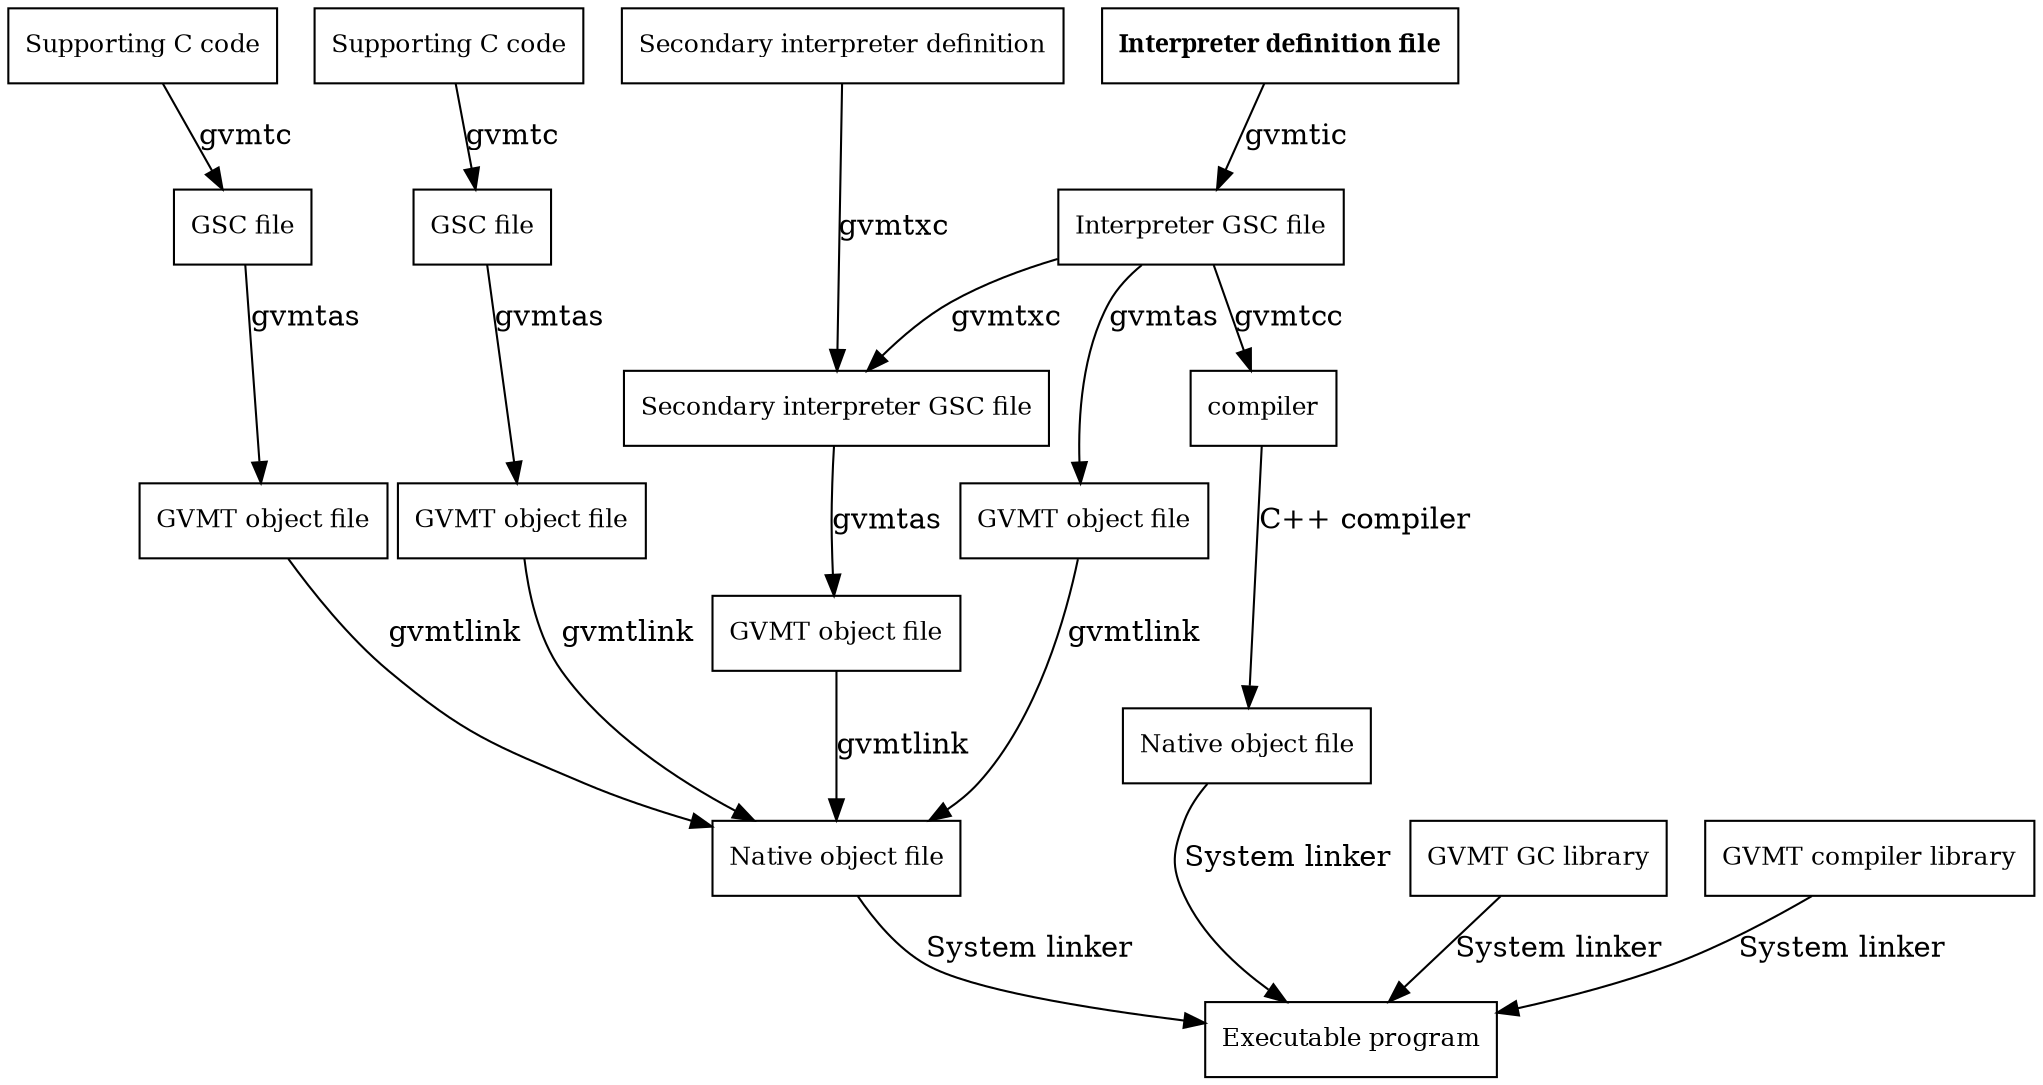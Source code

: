 digraph g {
    graph [
    rankdir = "TB"
    ];
    node [
    fontsize = "12"
    shape = "rectangle"
    ];
    edge [
    ];
    
    secondary_def [
        label = "Secondary interpreter definition"
        shape = "rectangle"
    ]
    
    int_def [
        fontname = "bold"
        label = "Interpreter definition file"
        shape = "rectangle"
    ]

    int_gsc [
        label = "Interpreter GSC file"
        shape = "rectangle"
    ]

    secondary_gsc [
        label = "Secondary interpreter GSC file"
        shape = "rectangle"
    ]
    
    support_c1 [
        label = "Supporting C code"
        shape = "rectangle"
    ]
    
    support_c2 [
        label = "Supporting C code"
        shape = "rectangle"
    ]
    
    "support_gsc2" [
        label = "GSC file"
        shape = "rectangle"
    ]
    
    "support_gsc1" [
        label = "GSC file"
        shape = "rectangle"
    ]
    
    "gso1" [
        label = "GVMT object file"
        shape = "rectangle"
    ]
    
    "gso2" [
        label = "GVMT object file"
        shape = "rectangle"
    ]
    
    "gsoi" [
        label = "GVMT object file"
        shape = "rectangle"
    ]
    
    "gsos" [
        label = "GVMT object file"
        shape = "rectangle"
    ]
    
    "obj" [
       label = "Native object file"
       shape = "rectangle"
    ]
    
    "obj2" [
       label = "Native object file"
       shape = "rectangle"
    ]
    
    gc_lib [
       label = "GVMT GC library"
       shape = "rectangle"
    ]
    
    comp_lib [
       label = "GVMT compiler library"
       shape = "rectangle"
    ]

     exe [
       label = "Executable program"
       shape = "rectangle"
    ]
   
    {rank=same; int_def support_c1 support_c2 secondary_def }
    int_def -> int_gsc [ label = "gvmtic" ]   
    int_gsc -> compiler [ label = "gvmtcc" ]
    secondary_def -> secondary_gsc [ label = "gvmtxc" ]
    int_gsc -> secondary_gsc [ label = "gvmtxc" ]
    support_c1 -> support_gsc1  [ label = "gvmtc" ]
    support_c2 -> support_gsc2  [ label = "gvmtc" ]
    support_gsc1 -> gso1  [ label = "gvmtas" ]
    support_gsc2 -> gso2  [ label = "gvmtas" ]
    int_gsc -> gsoi  [ label = "gvmtas" ]
    secondary_gsc -> gsos  [ label = "gvmtas" ]
    gso1 -> obj [ label = "gvmtlink" ]
    gso2 -> obj [ label = "gvmtlink" ]
    gsoi -> obj [ label = "gvmtlink" ]
    gsos -> obj [ label = "gvmtlink" ]
    compiler -> obj2  [ label = "C++ compiler" ]
    obj -> exe [ label = "System linker" ]
    obj2 -> exe [ label = "System linker" ]
    gc_lib -> exe [ label = "System linker" ]
    comp_lib -> exe [ label = "System linker" ]
    
 
}
